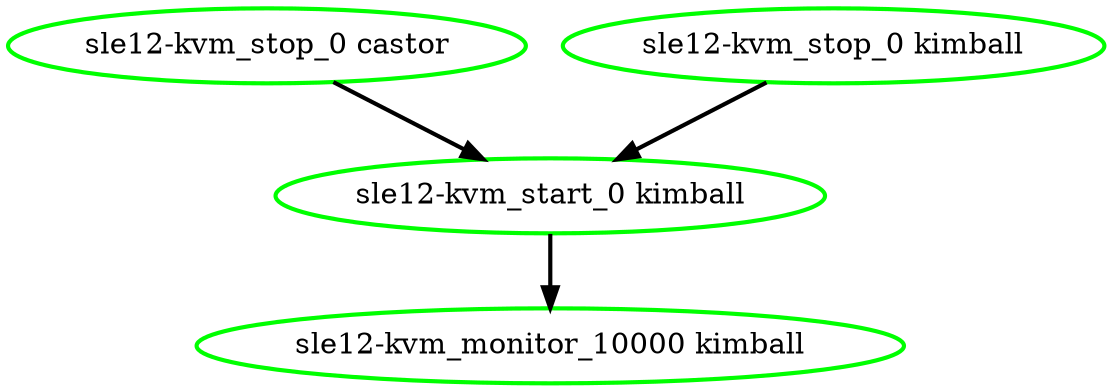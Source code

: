  digraph "g" {
"sle12-kvm_monitor_10000 kimball" [ style=bold color="green" fontcolor="black"]
"sle12-kvm_start_0 kimball" -> "sle12-kvm_monitor_10000 kimball" [ style = bold]
"sle12-kvm_start_0 kimball" [ style=bold color="green" fontcolor="black"]
"sle12-kvm_stop_0 castor" -> "sle12-kvm_start_0 kimball" [ style = bold]
"sle12-kvm_stop_0 castor" [ style=bold color="green" fontcolor="black"]
"sle12-kvm_stop_0 kimball" -> "sle12-kvm_start_0 kimball" [ style = bold]
"sle12-kvm_stop_0 kimball" [ style=bold color="green" fontcolor="black"]
}
